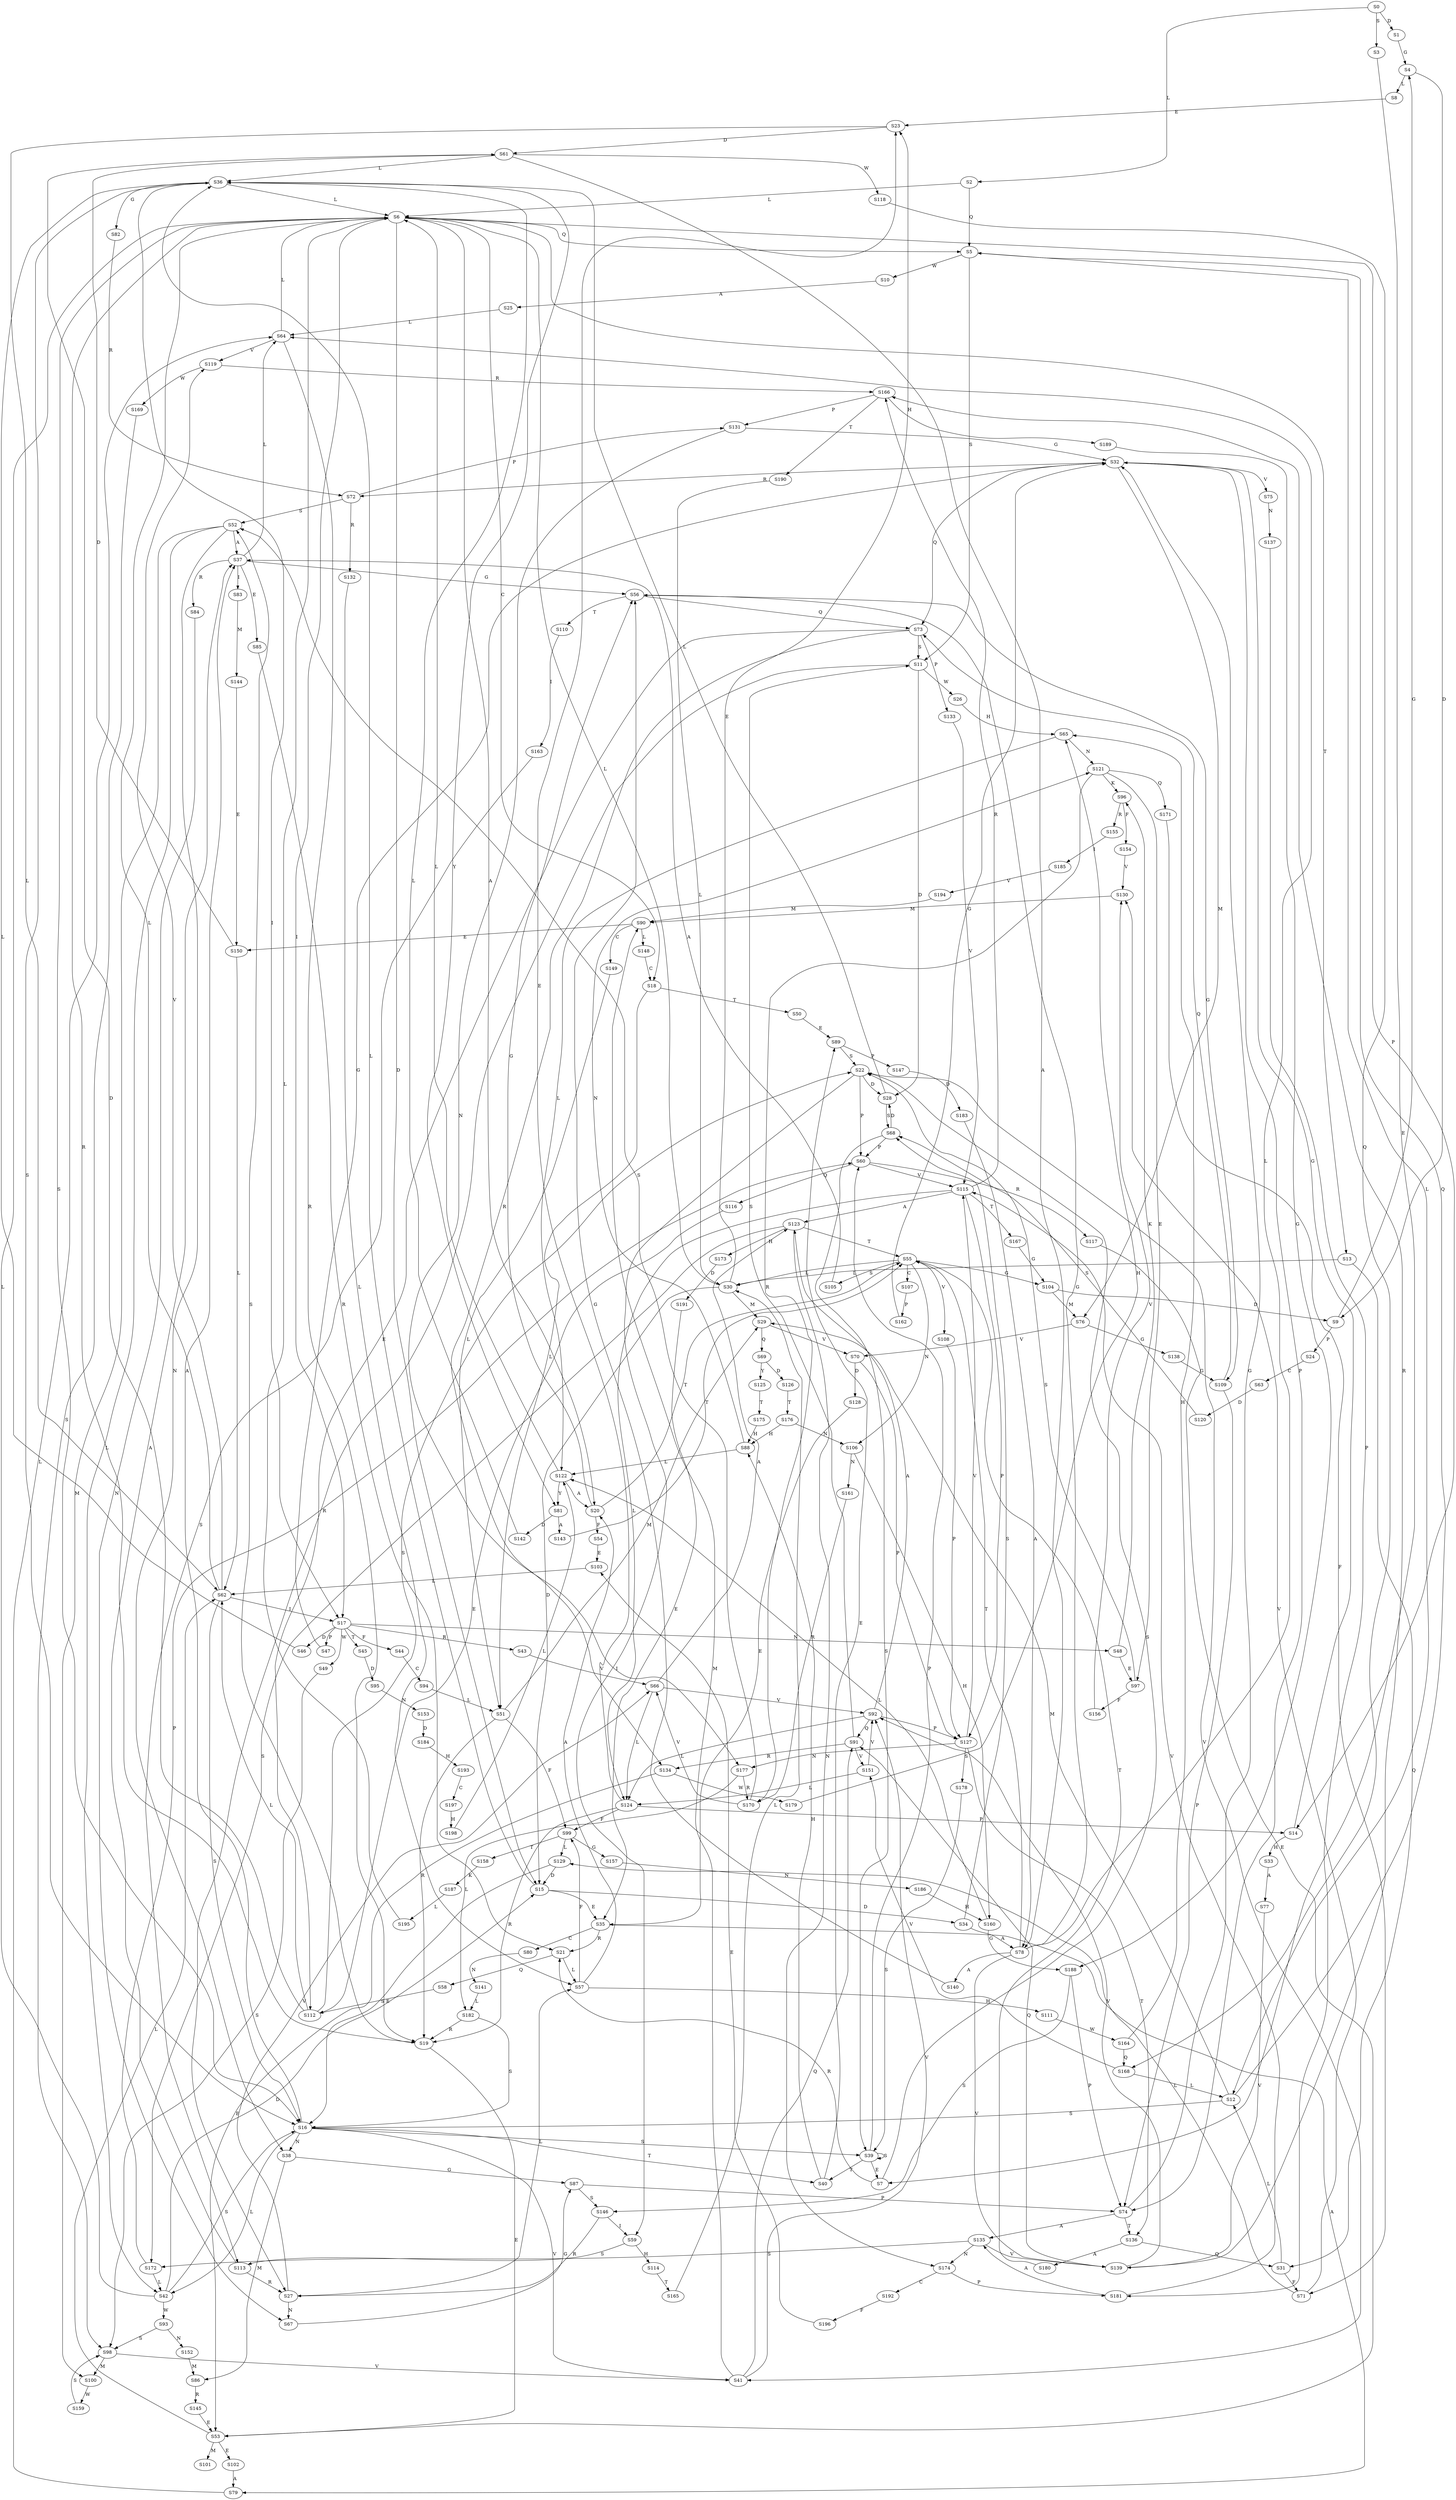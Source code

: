 strict digraph  {
	S0 -> S1 [ label = D ];
	S0 -> S2 [ label = L ];
	S0 -> S3 [ label = S ];
	S1 -> S4 [ label = G ];
	S2 -> S5 [ label = Q ];
	S2 -> S6 [ label = L ];
	S3 -> S7 [ label = E ];
	S4 -> S8 [ label = L ];
	S4 -> S9 [ label = D ];
	S5 -> S10 [ label = W ];
	S5 -> S11 [ label = S ];
	S5 -> S12 [ label = L ];
	S6 -> S13 [ label = T ];
	S6 -> S14 [ label = P ];
	S6 -> S15 [ label = D ];
	S6 -> S5 [ label = Q ];
	S6 -> S16 [ label = S ];
	S6 -> S17 [ label = I ];
	S6 -> S18 [ label = C ];
	S6 -> S19 [ label = R ];
	S6 -> S20 [ label = A ];
	S7 -> S21 [ label = R ];
	S7 -> S22 [ label = S ];
	S8 -> S23 [ label = E ];
	S9 -> S24 [ label = P ];
	S9 -> S4 [ label = G ];
	S10 -> S25 [ label = A ];
	S11 -> S26 [ label = W ];
	S11 -> S27 [ label = R ];
	S11 -> S28 [ label = D ];
	S12 -> S16 [ label = S ];
	S12 -> S5 [ label = Q ];
	S12 -> S29 [ label = M ];
	S13 -> S30 [ label = L ];
	S13 -> S31 [ label = Q ];
	S14 -> S32 [ label = G ];
	S14 -> S33 [ label = H ];
	S15 -> S34 [ label = D ];
	S15 -> S35 [ label = E ];
	S15 -> S36 [ label = L ];
	S16 -> S37 [ label = A ];
	S16 -> S38 [ label = N ];
	S16 -> S39 [ label = S ];
	S16 -> S40 [ label = T ];
	S16 -> S41 [ label = V ];
	S16 -> S42 [ label = L ];
	S17 -> S43 [ label = R ];
	S17 -> S44 [ label = F ];
	S17 -> S45 [ label = T ];
	S17 -> S46 [ label = D ];
	S17 -> S47 [ label = P ];
	S17 -> S48 [ label = N ];
	S17 -> S49 [ label = W ];
	S18 -> S50 [ label = T ];
	S18 -> S51 [ label = L ];
	S19 -> S52 [ label = S ];
	S19 -> S53 [ label = E ];
	S20 -> S54 [ label = F ];
	S20 -> S55 [ label = T ];
	S20 -> S56 [ label = G ];
	S21 -> S57 [ label = L ];
	S21 -> S58 [ label = Q ];
	S22 -> S59 [ label = I ];
	S22 -> S28 [ label = D ];
	S22 -> S60 [ label = P ];
	S22 -> S41 [ label = V ];
	S23 -> S61 [ label = D ];
	S23 -> S62 [ label = L ];
	S24 -> S63 [ label = C ];
	S25 -> S64 [ label = L ];
	S26 -> S65 [ label = H ];
	S27 -> S66 [ label = V ];
	S27 -> S57 [ label = L ];
	S27 -> S67 [ label = N ];
	S28 -> S36 [ label = L ];
	S28 -> S68 [ label = S ];
	S29 -> S69 [ label = Q ];
	S29 -> S70 [ label = V ];
	S30 -> S29 [ label = M ];
	S30 -> S6 [ label = L ];
	S30 -> S15 [ label = D ];
	S30 -> S23 [ label = E ];
	S31 -> S12 [ label = L ];
	S31 -> S71 [ label = F ];
	S32 -> S72 [ label = R ];
	S32 -> S73 [ label = Q ];
	S32 -> S74 [ label = P ];
	S32 -> S75 [ label = V ];
	S32 -> S76 [ label = M ];
	S33 -> S77 [ label = A ];
	S34 -> S78 [ label = A ];
	S34 -> S68 [ label = S ];
	S35 -> S79 [ label = A ];
	S35 -> S21 [ label = R ];
	S35 -> S80 [ label = C ];
	S36 -> S6 [ label = L ];
	S36 -> S16 [ label = S ];
	S36 -> S81 [ label = Y ];
	S36 -> S17 [ label = I ];
	S36 -> S82 [ label = G ];
	S37 -> S64 [ label = L ];
	S37 -> S56 [ label = G ];
	S37 -> S83 [ label = I ];
	S37 -> S84 [ label = R ];
	S37 -> S85 [ label = E ];
	S38 -> S86 [ label = M ];
	S38 -> S87 [ label = G ];
	S39 -> S40 [ label = T ];
	S39 -> S7 [ label = E ];
	S39 -> S39 [ label = S ];
	S39 -> S60 [ label = P ];
	S40 -> S88 [ label = H ];
	S40 -> S89 [ label = E ];
	S41 -> S90 [ label = M ];
	S41 -> S91 [ label = Q ];
	S41 -> S92 [ label = V ];
	S42 -> S93 [ label = W ];
	S42 -> S15 [ label = D ];
	S42 -> S16 [ label = S ];
	S42 -> S6 [ label = L ];
	S43 -> S66 [ label = V ];
	S44 -> S94 [ label = C ];
	S45 -> S95 [ label = D ];
	S46 -> S36 [ label = L ];
	S47 -> S32 [ label = G ];
	S48 -> S96 [ label = K ];
	S48 -> S97 [ label = E ];
	S49 -> S98 [ label = S ];
	S50 -> S89 [ label = E ];
	S51 -> S99 [ label = F ];
	S51 -> S19 [ label = R ];
	S51 -> S29 [ label = M ];
	S52 -> S42 [ label = L ];
	S52 -> S37 [ label = A ];
	S52 -> S38 [ label = N ];
	S52 -> S100 [ label = M ];
	S53 -> S101 [ label = M ];
	S53 -> S62 [ label = L ];
	S53 -> S102 [ label = E ];
	S54 -> S103 [ label = E ];
	S55 -> S104 [ label = G ];
	S55 -> S105 [ label = S ];
	S55 -> S106 [ label = N ];
	S55 -> S107 [ label = C ];
	S55 -> S30 [ label = L ];
	S55 -> S108 [ label = V ];
	S56 -> S73 [ label = Q ];
	S56 -> S109 [ label = G ];
	S56 -> S110 [ label = T ];
	S57 -> S20 [ label = A ];
	S57 -> S99 [ label = F ];
	S57 -> S111 [ label = H ];
	S58 -> S112 [ label = E ];
	S59 -> S113 [ label = S ];
	S59 -> S114 [ label = H ];
	S60 -> S115 [ label = V ];
	S60 -> S116 [ label = Q ];
	S60 -> S117 [ label = R ];
	S61 -> S118 [ label = W ];
	S61 -> S36 [ label = L ];
	S61 -> S78 [ label = A ];
	S62 -> S17 [ label = I ];
	S62 -> S6 [ label = L ];
	S62 -> S16 [ label = S ];
	S62 -> S119 [ label = V ];
	S63 -> S120 [ label = D ];
	S64 -> S19 [ label = R ];
	S64 -> S6 [ label = L ];
	S64 -> S119 [ label = V ];
	S65 -> S121 [ label = N ];
	S65 -> S122 [ label = L ];
	S66 -> S92 [ label = V ];
	S66 -> S123 [ label = A ];
	S66 -> S124 [ label = L ];
	S67 -> S87 [ label = G ];
	S68 -> S39 [ label = S ];
	S68 -> S60 [ label = P ];
	S68 -> S28 [ label = D ];
	S69 -> S125 [ label = Y ];
	S69 -> S126 [ label = D ];
	S70 -> S127 [ label = P ];
	S70 -> S128 [ label = D ];
	S71 -> S129 [ label = L ];
	S71 -> S130 [ label = V ];
	S72 -> S52 [ label = S ];
	S72 -> S131 [ label = P ];
	S72 -> S132 [ label = R ];
	S73 -> S133 [ label = P ];
	S73 -> S134 [ label = R ];
	S73 -> S112 [ label = E ];
	S73 -> S11 [ label = S ];
	S74 -> S32 [ label = G ];
	S74 -> S135 [ label = A ];
	S74 -> S136 [ label = T ];
	S75 -> S137 [ label = N ];
	S76 -> S70 [ label = V ];
	S76 -> S138 [ label = G ];
	S77 -> S139 [ label = V ];
	S78 -> S139 [ label = V ];
	S78 -> S56 [ label = G ];
	S78 -> S55 [ label = T ];
	S78 -> S64 [ label = L ];
	S78 -> S140 [ label = A ];
	S79 -> S64 [ label = L ];
	S80 -> S141 [ label = N ];
	S81 -> S142 [ label = D ];
	S81 -> S143 [ label = A ];
	S82 -> S72 [ label = R ];
	S83 -> S144 [ label = M ];
	S84 -> S67 [ label = N ];
	S85 -> S21 [ label = R ];
	S86 -> S145 [ label = R ];
	S87 -> S146 [ label = S ];
	S87 -> S74 [ label = P ];
	S88 -> S121 [ label = N ];
	S88 -> S122 [ label = L ];
	S89 -> S147 [ label = P ];
	S89 -> S22 [ label = S ];
	S90 -> S148 [ label = L ];
	S90 -> S149 [ label = C ];
	S90 -> S150 [ label = E ];
	S91 -> S11 [ label = S ];
	S91 -> S151 [ label = V ];
	S91 -> S134 [ label = R ];
	S92 -> S127 [ label = P ];
	S92 -> S91 [ label = Q ];
	S92 -> S123 [ label = A ];
	S92 -> S124 [ label = L ];
	S93 -> S152 [ label = N ];
	S93 -> S98 [ label = S ];
	S94 -> S51 [ label = L ];
	S95 -> S153 [ label = N ];
	S96 -> S154 [ label = F ];
	S96 -> S155 [ label = R ];
	S97 -> S156 [ label = F ];
	S97 -> S22 [ label = S ];
	S98 -> S100 [ label = M ];
	S98 -> S41 [ label = V ];
	S99 -> S157 [ label = G ];
	S99 -> S129 [ label = L ];
	S99 -> S158 [ label = T ];
	S100 -> S159 [ label = W ];
	S102 -> S79 [ label = A ];
	S103 -> S62 [ label = L ];
	S104 -> S76 [ label = M ];
	S104 -> S9 [ label = D ];
	S105 -> S37 [ label = A ];
	S106 -> S160 [ label = H ];
	S106 -> S161 [ label = N ];
	S107 -> S162 [ label = P ];
	S108 -> S127 [ label = P ];
	S109 -> S74 [ label = P ];
	S109 -> S73 [ label = Q ];
	S110 -> S163 [ label = I ];
	S111 -> S164 [ label = W ];
	S112 -> S62 [ label = L ];
	S112 -> S61 [ label = D ];
	S112 -> S22 [ label = S ];
	S113 -> S27 [ label = R ];
	S113 -> S37 [ label = A ];
	S114 -> S165 [ label = T ];
	S115 -> S166 [ label = R ];
	S115 -> S123 [ label = A ];
	S115 -> S124 [ label = L ];
	S115 -> S167 [ label = T ];
	S115 -> S127 [ label = P ];
	S116 -> S112 [ label = E ];
	S117 -> S53 [ label = E ];
	S118 -> S168 [ label = Q ];
	S119 -> S166 [ label = R ];
	S119 -> S169 [ label = W ];
	S120 -> S68 [ label = S ];
	S121 -> S96 [ label = K ];
	S121 -> S170 [ label = R ];
	S121 -> S97 [ label = E ];
	S121 -> S171 [ label = Q ];
	S122 -> S81 [ label = Y ];
	S122 -> S20 [ label = A ];
	S122 -> S6 [ label = L ];
	S123 -> S172 [ label = S ];
	S123 -> S173 [ label = H ];
	S123 -> S174 [ label = N ];
	S123 -> S55 [ label = T ];
	S124 -> S14 [ label = P ];
	S124 -> S99 [ label = F ];
	S124 -> S23 [ label = E ];
	S124 -> S19 [ label = R ];
	S125 -> S175 [ label = T ];
	S126 -> S176 [ label = T ];
	S127 -> S136 [ label = T ];
	S127 -> S115 [ label = V ];
	S127 -> S177 [ label = N ];
	S127 -> S178 [ label = S ];
	S128 -> S35 [ label = E ];
	S129 -> S15 [ label = D ];
	S129 -> S16 [ label = S ];
	S130 -> S90 [ label = M ];
	S131 -> S32 [ label = G ];
	S131 -> S177 [ label = N ];
	S132 -> S57 [ label = L ];
	S133 -> S115 [ label = V ];
	S134 -> S53 [ label = E ];
	S134 -> S179 [ label = W ];
	S135 -> S139 [ label = V ];
	S135 -> S172 [ label = S ];
	S135 -> S174 [ label = N ];
	S136 -> S31 [ label = Q ];
	S136 -> S180 [ label = A ];
	S137 -> S181 [ label = P ];
	S138 -> S109 [ label = G ];
	S139 -> S92 [ label = V ];
	S139 -> S166 [ label = R ];
	S139 -> S91 [ label = Q ];
	S140 -> S56 [ label = G ];
	S141 -> S182 [ label = L ];
	S142 -> S36 [ label = L ];
	S143 -> S55 [ label = T ];
	S144 -> S150 [ label = E ];
	S145 -> S53 [ label = E ];
	S146 -> S59 [ label = I ];
	S146 -> S27 [ label = R ];
	S147 -> S183 [ label = D ];
	S148 -> S18 [ label = C ];
	S149 -> S51 [ label = L ];
	S150 -> S61 [ label = D ];
	S150 -> S62 [ label = L ];
	S151 -> S92 [ label = V ];
	S151 -> S124 [ label = L ];
	S152 -> S86 [ label = M ];
	S153 -> S184 [ label = D ];
	S154 -> S130 [ label = V ];
	S155 -> S185 [ label = I ];
	S156 -> S130 [ label = V ];
	S157 -> S186 [ label = N ];
	S158 -> S187 [ label = K ];
	S159 -> S98 [ label = S ];
	S160 -> S122 [ label = L ];
	S160 -> S188 [ label = G ];
	S161 -> S170 [ label = R ];
	S162 -> S32 [ label = G ];
	S163 -> S113 [ label = S ];
	S164 -> S65 [ label = H ];
	S164 -> S168 [ label = Q ];
	S165 -> S30 [ label = L ];
	S166 -> S189 [ label = H ];
	S166 -> S131 [ label = P ];
	S166 -> S190 [ label = T ];
	S167 -> S104 [ label = G ];
	S168 -> S12 [ label = L ];
	S168 -> S151 [ label = V ];
	S169 -> S98 [ label = S ];
	S170 -> S66 [ label = V ];
	S170 -> S52 [ label = S ];
	S171 -> S71 [ label = F ];
	S172 -> S42 [ label = L ];
	S172 -> S60 [ label = P ];
	S173 -> S191 [ label = D ];
	S174 -> S181 [ label = P ];
	S174 -> S192 [ label = C ];
	S175 -> S88 [ label = H ];
	S176 -> S88 [ label = H ];
	S176 -> S106 [ label = N ];
	S177 -> S182 [ label = L ];
	S177 -> S170 [ label = R ];
	S178 -> S39 [ label = S ];
	S179 -> S65 [ label = H ];
	S180 -> S55 [ label = T ];
	S181 -> S135 [ label = A ];
	S181 -> S115 [ label = V ];
	S182 -> S16 [ label = S ];
	S182 -> S19 [ label = R ];
	S183 -> S78 [ label = A ];
	S184 -> S193 [ label = H ];
	S185 -> S194 [ label = V ];
	S186 -> S160 [ label = H ];
	S187 -> S195 [ label = L ];
	S188 -> S74 [ label = P ];
	S188 -> S146 [ label = S ];
	S189 -> S188 [ label = G ];
	S190 -> S30 [ label = L ];
	S191 -> S35 [ label = E ];
	S192 -> S196 [ label = F ];
	S193 -> S197 [ label = C ];
	S194 -> S90 [ label = M ];
	S195 -> S6 [ label = L ];
	S196 -> S103 [ label = E ];
	S197 -> S198 [ label = H ];
	S198 -> S122 [ label = L ];
}
